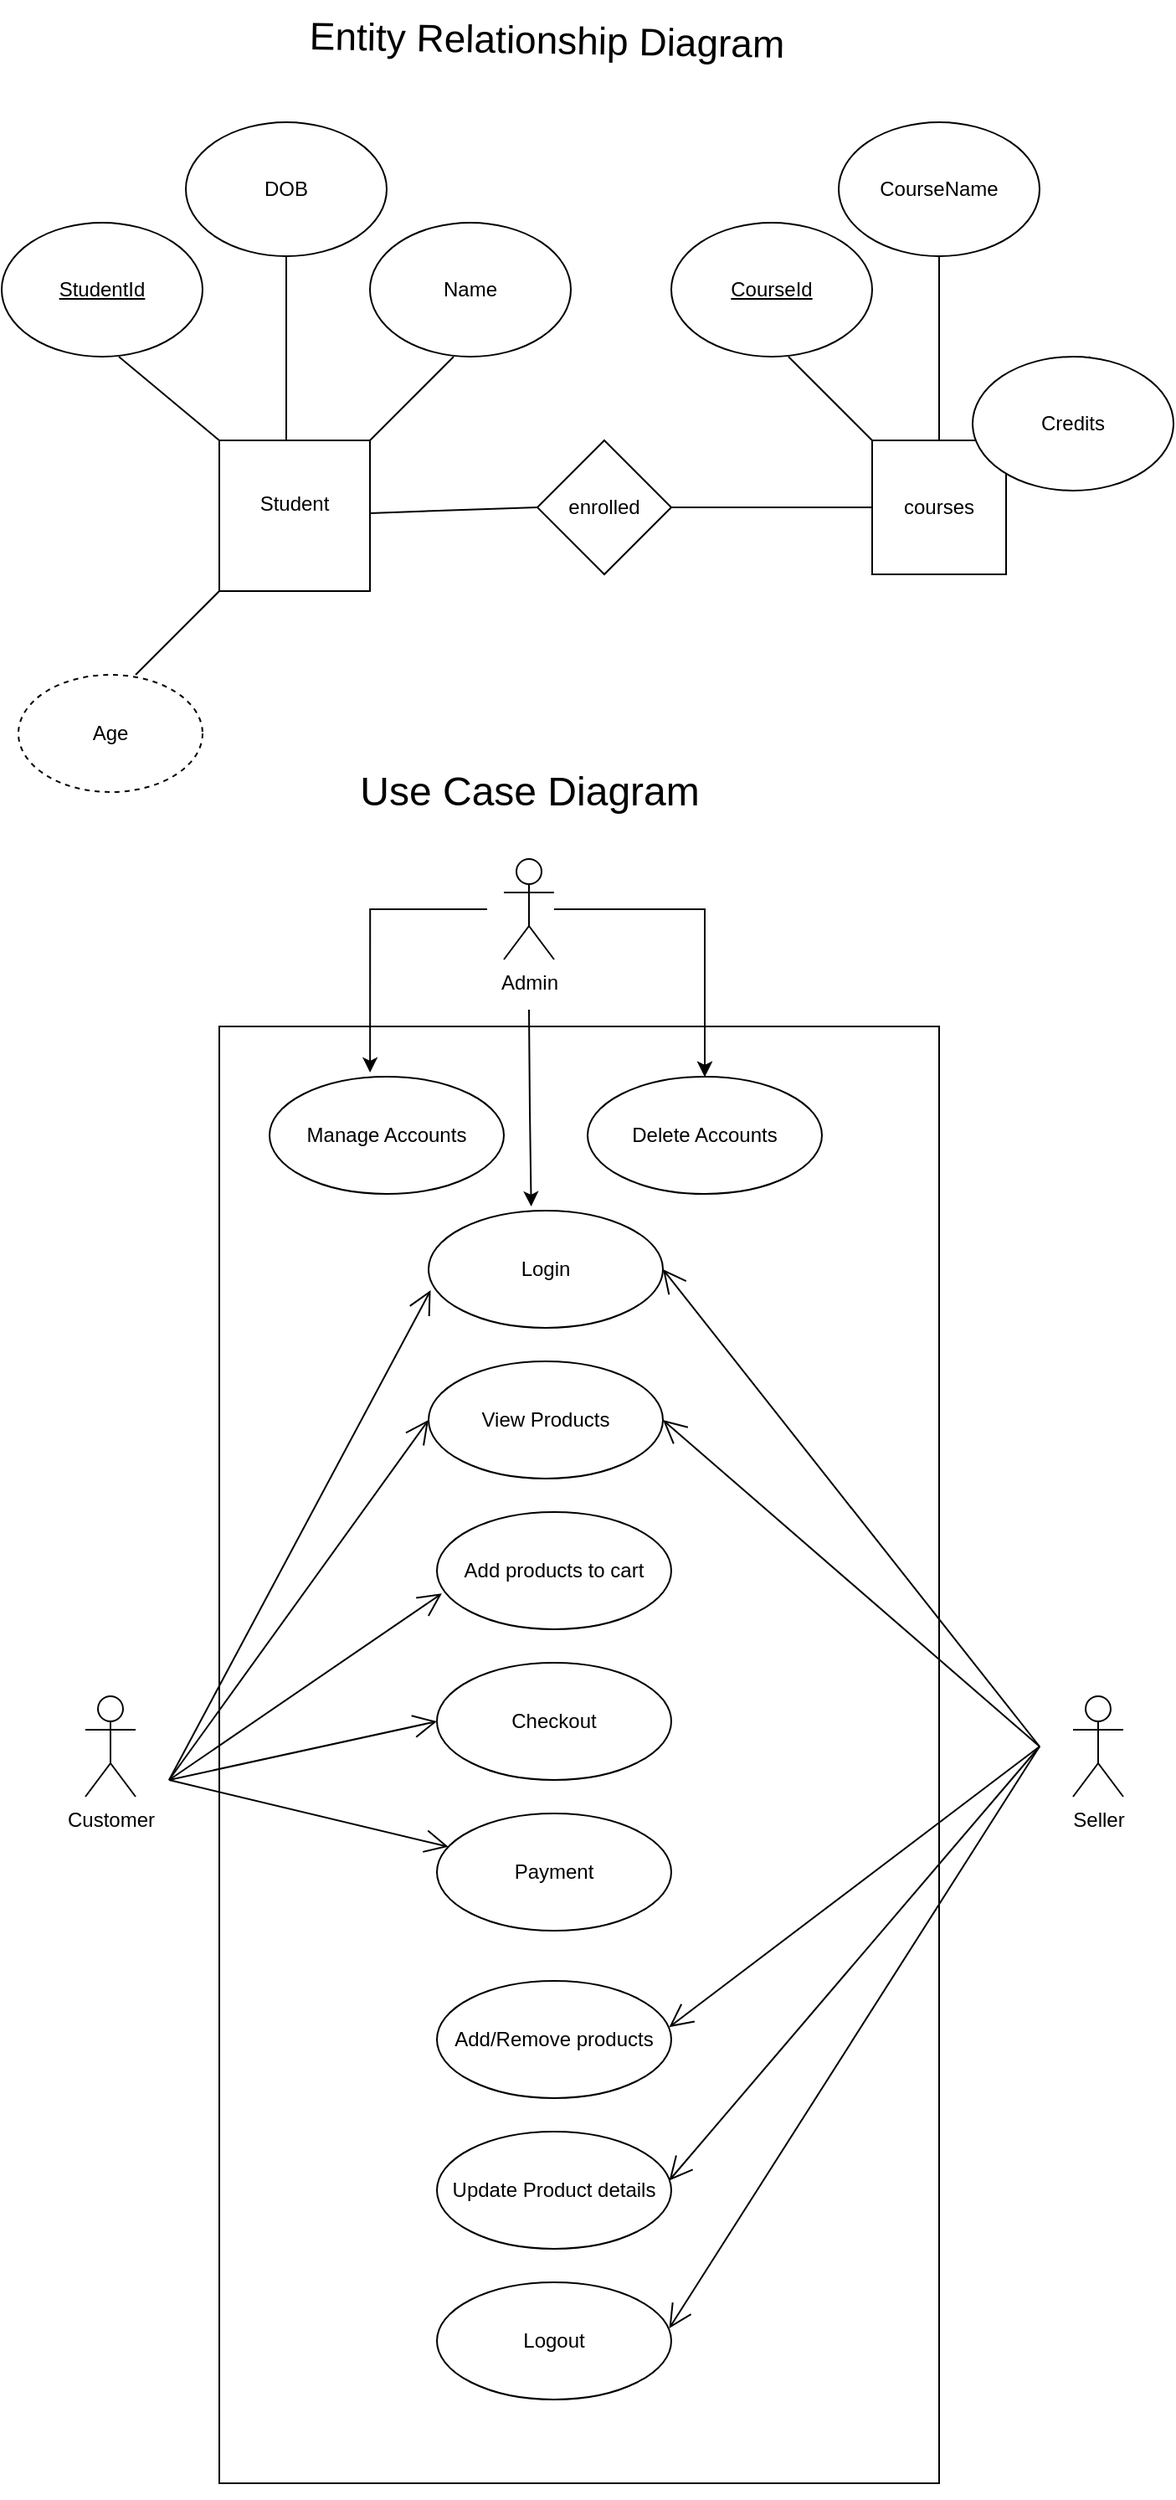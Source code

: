 <mxfile version="24.7.1" type="device">
  <diagram name="Page-1" id="UaXtnu5cEBF_VdnH3w1F">
    <mxGraphModel dx="1173" dy="613" grid="1" gridSize="10" guides="1" tooltips="1" connect="1" arrows="1" fold="1" page="1" pageScale="1" pageWidth="850" pageHeight="1100" background="none" math="0" shadow="0">
      <root>
        <mxCell id="0" />
        <mxCell id="1" parent="0" />
        <mxCell id="z0BZC_xkoxGUHYxz4p3p-3" value="Student&lt;div&gt;&lt;br&gt;&lt;/div&gt;" style="whiteSpace=wrap;html=1;aspect=fixed;" vertex="1" parent="1">
          <mxGeometry x="190" y="300" width="90" height="90" as="geometry" />
        </mxCell>
        <mxCell id="z0BZC_xkoxGUHYxz4p3p-5" value="" style="endArrow=none;html=1;rounded=0;" edge="1" parent="1">
          <mxGeometry width="50" height="50" relative="1" as="geometry">
            <mxPoint x="280" y="300" as="sourcePoint" />
            <mxPoint x="330" y="250" as="targetPoint" />
          </mxGeometry>
        </mxCell>
        <mxCell id="z0BZC_xkoxGUHYxz4p3p-6" value="" style="endArrow=none;html=1;rounded=0;exitX=0;exitY=0;exitDx=0;exitDy=0;" edge="1" parent="1" source="z0BZC_xkoxGUHYxz4p3p-3">
          <mxGeometry width="50" height="50" relative="1" as="geometry">
            <mxPoint x="190" y="290" as="sourcePoint" />
            <mxPoint x="130" y="250" as="targetPoint" />
          </mxGeometry>
        </mxCell>
        <mxCell id="z0BZC_xkoxGUHYxz4p3p-7" value="StudentId" style="ellipse;whiteSpace=wrap;html=1;fontStyle=4;" vertex="1" parent="1">
          <mxGeometry x="60" y="170" width="120" height="80" as="geometry" />
        </mxCell>
        <mxCell id="z0BZC_xkoxGUHYxz4p3p-8" value="Name" style="ellipse;whiteSpace=wrap;html=1;" vertex="1" parent="1">
          <mxGeometry x="280" y="170" width="120" height="80" as="geometry" />
        </mxCell>
        <mxCell id="z0BZC_xkoxGUHYxz4p3p-9" value="" style="endArrow=none;html=1;rounded=0;" edge="1" parent="1" target="z0BZC_xkoxGUHYxz4p3p-10">
          <mxGeometry width="50" height="50" relative="1" as="geometry">
            <mxPoint x="230" y="300" as="sourcePoint" />
            <mxPoint x="230" y="150" as="targetPoint" />
          </mxGeometry>
        </mxCell>
        <mxCell id="z0BZC_xkoxGUHYxz4p3p-10" value="DOB" style="ellipse;whiteSpace=wrap;html=1;" vertex="1" parent="1">
          <mxGeometry x="170" y="110" width="120" height="80" as="geometry" />
        </mxCell>
        <mxCell id="z0BZC_xkoxGUHYxz4p3p-12" value="enrolled" style="rhombus;whiteSpace=wrap;html=1;" vertex="1" parent="1">
          <mxGeometry x="380" y="300" width="80" height="80" as="geometry" />
        </mxCell>
        <mxCell id="z0BZC_xkoxGUHYxz4p3p-13" value="" style="endArrow=none;html=1;rounded=0;entryX=0;entryY=0.5;entryDx=0;entryDy=0;" edge="1" parent="1" source="z0BZC_xkoxGUHYxz4p3p-3" target="z0BZC_xkoxGUHYxz4p3p-12">
          <mxGeometry width="50" height="50" relative="1" as="geometry">
            <mxPoint x="310" y="370" as="sourcePoint" />
            <mxPoint x="360" y="320" as="targetPoint" />
          </mxGeometry>
        </mxCell>
        <mxCell id="z0BZC_xkoxGUHYxz4p3p-14" value="courses" style="whiteSpace=wrap;html=1;aspect=fixed;" vertex="1" parent="1">
          <mxGeometry x="580" y="300" width="80" height="80" as="geometry" />
        </mxCell>
        <mxCell id="z0BZC_xkoxGUHYxz4p3p-15" value="" style="endArrow=none;html=1;rounded=0;entryX=0;entryY=0.5;entryDx=0;entryDy=0;exitX=1;exitY=0.5;exitDx=0;exitDy=0;" edge="1" parent="1" source="z0BZC_xkoxGUHYxz4p3p-12" target="z0BZC_xkoxGUHYxz4p3p-14">
          <mxGeometry width="50" height="50" relative="1" as="geometry">
            <mxPoint x="480" y="360" as="sourcePoint" />
            <mxPoint x="530" y="310" as="targetPoint" />
          </mxGeometry>
        </mxCell>
        <mxCell id="z0BZC_xkoxGUHYxz4p3p-16" value="" style="endArrow=none;html=1;rounded=0;" edge="1" parent="1">
          <mxGeometry width="50" height="50" relative="1" as="geometry">
            <mxPoint x="660" y="300" as="sourcePoint" />
            <mxPoint x="710" y="250" as="targetPoint" />
          </mxGeometry>
        </mxCell>
        <mxCell id="z0BZC_xkoxGUHYxz4p3p-17" value="" style="endArrow=none;html=1;rounded=0;exitX=0;exitY=0;exitDx=0;exitDy=0;" edge="1" parent="1" source="z0BZC_xkoxGUHYxz4p3p-14">
          <mxGeometry width="50" height="50" relative="1" as="geometry">
            <mxPoint x="540" y="280" as="sourcePoint" />
            <mxPoint x="530" y="250" as="targetPoint" />
          </mxGeometry>
        </mxCell>
        <mxCell id="z0BZC_xkoxGUHYxz4p3p-18" value="" style="endArrow=none;html=1;rounded=0;" edge="1" parent="1">
          <mxGeometry width="50" height="50" relative="1" as="geometry">
            <mxPoint x="620" y="300" as="sourcePoint" />
            <mxPoint x="620" y="190" as="targetPoint" />
          </mxGeometry>
        </mxCell>
        <mxCell id="z0BZC_xkoxGUHYxz4p3p-19" value="CourseId" style="ellipse;whiteSpace=wrap;html=1;fontStyle=4;" vertex="1" parent="1">
          <mxGeometry x="460" y="170" width="120" height="80" as="geometry" />
        </mxCell>
        <mxCell id="z0BZC_xkoxGUHYxz4p3p-20" value="CourseName" style="ellipse;whiteSpace=wrap;html=1;" vertex="1" parent="1">
          <mxGeometry x="560" y="110" width="120" height="80" as="geometry" />
        </mxCell>
        <mxCell id="z0BZC_xkoxGUHYxz4p3p-21" value="Credits" style="ellipse;whiteSpace=wrap;html=1;" vertex="1" parent="1">
          <mxGeometry x="640" y="250" width="120" height="80" as="geometry" />
        </mxCell>
        <mxCell id="z0BZC_xkoxGUHYxz4p3p-23" value="" style="endArrow=none;html=1;rounded=0;" edge="1" parent="1">
          <mxGeometry width="50" height="50" relative="1" as="geometry">
            <mxPoint x="140" y="440" as="sourcePoint" />
            <mxPoint x="190" y="390" as="targetPoint" />
          </mxGeometry>
        </mxCell>
        <mxCell id="z0BZC_xkoxGUHYxz4p3p-25" value="Age" style="ellipse;whiteSpace=wrap;html=1;align=center;dashed=1;" vertex="1" parent="1">
          <mxGeometry x="70" y="440" width="110" height="70" as="geometry" />
        </mxCell>
        <mxCell id="z0BZC_xkoxGUHYxz4p3p-28" value="Customer" style="shape=umlActor;verticalLabelPosition=bottom;verticalAlign=top;html=1;" vertex="1" parent="1">
          <mxGeometry x="110" y="1050" width="30" height="60" as="geometry" />
        </mxCell>
        <mxCell id="z0BZC_xkoxGUHYxz4p3p-29" value="" style="html=1;whiteSpace=wrap;" vertex="1" parent="1">
          <mxGeometry x="190" y="650" width="430" height="870" as="geometry" />
        </mxCell>
        <mxCell id="z0BZC_xkoxGUHYxz4p3p-30" value="View Products" style="ellipse;whiteSpace=wrap;html=1;" vertex="1" parent="1">
          <mxGeometry x="315" y="850" width="140" height="70" as="geometry" />
        </mxCell>
        <mxCell id="z0BZC_xkoxGUHYxz4p3p-31" value="Add products to cart" style="ellipse;whiteSpace=wrap;html=1;" vertex="1" parent="1">
          <mxGeometry x="320" y="940" width="140" height="70" as="geometry" />
        </mxCell>
        <mxCell id="z0BZC_xkoxGUHYxz4p3p-32" value="Checkout" style="ellipse;whiteSpace=wrap;html=1;" vertex="1" parent="1">
          <mxGeometry x="320" y="1030" width="140" height="70" as="geometry" />
        </mxCell>
        <mxCell id="z0BZC_xkoxGUHYxz4p3p-34" value="Payment" style="ellipse;whiteSpace=wrap;html=1;" vertex="1" parent="1">
          <mxGeometry x="320" y="1120" width="140" height="70" as="geometry" />
        </mxCell>
        <mxCell id="z0BZC_xkoxGUHYxz4p3p-35" value="Add/Remove products" style="ellipse;whiteSpace=wrap;html=1;" vertex="1" parent="1">
          <mxGeometry x="320" y="1220" width="140" height="70" as="geometry" />
        </mxCell>
        <mxCell id="z0BZC_xkoxGUHYxz4p3p-37" value="Update Product details" style="ellipse;whiteSpace=wrap;html=1;" vertex="1" parent="1">
          <mxGeometry x="320" y="1310" width="140" height="70" as="geometry" />
        </mxCell>
        <mxCell id="z0BZC_xkoxGUHYxz4p3p-38" value="Seller" style="shape=umlActor;verticalLabelPosition=bottom;verticalAlign=top;html=1;" vertex="1" parent="1">
          <mxGeometry x="700" y="1050" width="30" height="60" as="geometry" />
        </mxCell>
        <mxCell id="z0BZC_xkoxGUHYxz4p3p-45" value="" style="endArrow=open;endFill=1;endSize=12;html=1;rounded=0;entryX=0;entryY=0.5;entryDx=0;entryDy=0;" edge="1" parent="1" target="z0BZC_xkoxGUHYxz4p3p-30">
          <mxGeometry width="160" relative="1" as="geometry">
            <mxPoint x="160" y="1100" as="sourcePoint" />
            <mxPoint x="290" y="1030" as="targetPoint" />
          </mxGeometry>
        </mxCell>
        <mxCell id="z0BZC_xkoxGUHYxz4p3p-46" value="" style="endArrow=open;endFill=1;endSize=12;html=1;rounded=0;entryX=0.021;entryY=0.695;entryDx=0;entryDy=0;entryPerimeter=0;" edge="1" parent="1" target="z0BZC_xkoxGUHYxz4p3p-31">
          <mxGeometry width="160" relative="1" as="geometry">
            <mxPoint x="160" y="1100" as="sourcePoint" />
            <mxPoint x="325" y="895" as="targetPoint" />
          </mxGeometry>
        </mxCell>
        <mxCell id="z0BZC_xkoxGUHYxz4p3p-47" value="" style="endArrow=open;endFill=1;endSize=12;html=1;rounded=0;entryX=0;entryY=0.5;entryDx=0;entryDy=0;" edge="1" parent="1" target="z0BZC_xkoxGUHYxz4p3p-32">
          <mxGeometry width="160" relative="1" as="geometry">
            <mxPoint x="160" y="1100" as="sourcePoint" />
            <mxPoint x="333" y="999" as="targetPoint" />
          </mxGeometry>
        </mxCell>
        <mxCell id="z0BZC_xkoxGUHYxz4p3p-48" value="" style="endArrow=open;endFill=1;endSize=12;html=1;rounded=0;" edge="1" parent="1" target="z0BZC_xkoxGUHYxz4p3p-34">
          <mxGeometry width="160" relative="1" as="geometry">
            <mxPoint x="160" y="1100" as="sourcePoint" />
            <mxPoint x="343" y="1009" as="targetPoint" />
          </mxGeometry>
        </mxCell>
        <mxCell id="z0BZC_xkoxGUHYxz4p3p-49" value="" style="endArrow=open;endFill=1;endSize=12;html=1;rounded=0;entryX=1;entryY=0.5;entryDx=0;entryDy=0;" edge="1" parent="1" target="z0BZC_xkoxGUHYxz4p3p-30">
          <mxGeometry width="160" relative="1" as="geometry">
            <mxPoint x="680" y="1080" as="sourcePoint" />
            <mxPoint x="653" y="880" as="targetPoint" />
          </mxGeometry>
        </mxCell>
        <mxCell id="z0BZC_xkoxGUHYxz4p3p-50" value="" style="endArrow=open;endFill=1;endSize=12;html=1;rounded=0;entryX=0.991;entryY=0.394;entryDx=0;entryDy=0;entryPerimeter=0;" edge="1" parent="1" target="z0BZC_xkoxGUHYxz4p3p-35">
          <mxGeometry width="160" relative="1" as="geometry">
            <mxPoint x="680" y="1080" as="sourcePoint" />
            <mxPoint x="485" y="995" as="targetPoint" />
          </mxGeometry>
        </mxCell>
        <mxCell id="z0BZC_xkoxGUHYxz4p3p-51" value="" style="endArrow=open;endFill=1;endSize=12;html=1;rounded=0;entryX=0.991;entryY=0.417;entryDx=0;entryDy=0;entryPerimeter=0;" edge="1" parent="1" target="z0BZC_xkoxGUHYxz4p3p-37">
          <mxGeometry width="160" relative="1" as="geometry">
            <mxPoint x="680" y="1080" as="sourcePoint" />
            <mxPoint x="469" y="1258" as="targetPoint" />
          </mxGeometry>
        </mxCell>
        <mxCell id="z0BZC_xkoxGUHYxz4p3p-54" value="Entity Relationship Diagram&lt;div style=&quot;font-size: 23px;&quot;&gt;&lt;br style=&quot;font-size: 23px;&quot;&gt;&lt;/div&gt;" style="text;html=1;align=center;verticalAlign=middle;resizable=0;points=[];autosize=1;strokeColor=none;fillColor=none;rotation=1;fontSize=23;" vertex="1" parent="1">
          <mxGeometry x="230" y="40" width="310" height="70" as="geometry" />
        </mxCell>
        <mxCell id="z0BZC_xkoxGUHYxz4p3p-55" value="Use Case Diagram" style="text;html=1;align=center;verticalAlign=middle;resizable=0;points=[];autosize=1;strokeColor=none;fillColor=none;fontSize=24;" vertex="1" parent="1">
          <mxGeometry x="260" y="490" width="230" height="40" as="geometry" />
        </mxCell>
        <mxCell id="z0BZC_xkoxGUHYxz4p3p-56" value="Login" style="ellipse;whiteSpace=wrap;html=1;" vertex="1" parent="1">
          <mxGeometry x="315" y="760" width="140" height="70" as="geometry" />
        </mxCell>
        <mxCell id="z0BZC_xkoxGUHYxz4p3p-57" value="" style="endArrow=open;endFill=1;endSize=12;html=1;rounded=0;entryX=0.009;entryY=0.679;entryDx=0;entryDy=0;entryPerimeter=0;" edge="1" parent="1" target="z0BZC_xkoxGUHYxz4p3p-56">
          <mxGeometry width="160" relative="1" as="geometry">
            <mxPoint x="160" y="1100" as="sourcePoint" />
            <mxPoint x="325" y="895" as="targetPoint" />
          </mxGeometry>
        </mxCell>
        <mxCell id="z0BZC_xkoxGUHYxz4p3p-58" value="" style="endArrow=open;endFill=1;endSize=12;html=1;rounded=0;entryX=1;entryY=0.5;entryDx=0;entryDy=0;" edge="1" parent="1" target="z0BZC_xkoxGUHYxz4p3p-56">
          <mxGeometry width="160" relative="1" as="geometry">
            <mxPoint x="680" y="1080" as="sourcePoint" />
            <mxPoint x="465" y="895" as="targetPoint" />
          </mxGeometry>
        </mxCell>
        <mxCell id="z0BZC_xkoxGUHYxz4p3p-59" value="Logout" style="ellipse;whiteSpace=wrap;html=1;" vertex="1" parent="1">
          <mxGeometry x="320" y="1400" width="140" height="70" as="geometry" />
        </mxCell>
        <mxCell id="z0BZC_xkoxGUHYxz4p3p-60" value="" style="endArrow=open;endFill=1;endSize=12;html=1;rounded=0;entryX=0.991;entryY=0.393;entryDx=0;entryDy=0;entryPerimeter=0;" edge="1" parent="1" target="z0BZC_xkoxGUHYxz4p3p-59">
          <mxGeometry width="160" relative="1" as="geometry">
            <mxPoint x="680" y="1080" as="sourcePoint" />
            <mxPoint x="469" y="1349" as="targetPoint" />
          </mxGeometry>
        </mxCell>
        <mxCell id="z0BZC_xkoxGUHYxz4p3p-65" value="" style="edgeStyle=orthogonalEdgeStyle;rounded=0;orthogonalLoop=1;jettySize=auto;html=1;" edge="1" parent="1" source="z0BZC_xkoxGUHYxz4p3p-62" target="z0BZC_xkoxGUHYxz4p3p-64">
          <mxGeometry relative="1" as="geometry" />
        </mxCell>
        <mxCell id="z0BZC_xkoxGUHYxz4p3p-66" style="edgeStyle=orthogonalEdgeStyle;rounded=0;orthogonalLoop=1;jettySize=auto;html=1;entryX=0.429;entryY=-0.036;entryDx=0;entryDy=0;entryPerimeter=0;" edge="1" parent="1" target="z0BZC_xkoxGUHYxz4p3p-63">
          <mxGeometry relative="1" as="geometry">
            <mxPoint x="350" y="580" as="sourcePoint" />
            <mxPoint x="280" y="670" as="targetPoint" />
            <Array as="points">
              <mxPoint x="280" y="580" />
            </Array>
          </mxGeometry>
        </mxCell>
        <mxCell id="z0BZC_xkoxGUHYxz4p3p-67" value="" style="edgeStyle=orthogonalEdgeStyle;rounded=0;orthogonalLoop=1;jettySize=auto;html=1;" edge="1" parent="1" source="z0BZC_xkoxGUHYxz4p3p-62" target="z0BZC_xkoxGUHYxz4p3p-64">
          <mxGeometry relative="1" as="geometry" />
        </mxCell>
        <mxCell id="z0BZC_xkoxGUHYxz4p3p-62" value="Admin&lt;div&gt;&lt;br&gt;&lt;/div&gt;" style="shape=umlActor;verticalLabelPosition=bottom;verticalAlign=top;html=1;" vertex="1" parent="1">
          <mxGeometry x="360" y="550" width="30" height="60" as="geometry" />
        </mxCell>
        <mxCell id="z0BZC_xkoxGUHYxz4p3p-63" value="Manage Accounts" style="ellipse;whiteSpace=wrap;html=1;" vertex="1" parent="1">
          <mxGeometry x="220" y="680" width="140" height="70" as="geometry" />
        </mxCell>
        <mxCell id="z0BZC_xkoxGUHYxz4p3p-64" value="Delete Accounts" style="ellipse;whiteSpace=wrap;html=1;" vertex="1" parent="1">
          <mxGeometry x="410" y="680" width="140" height="70" as="geometry" />
        </mxCell>
        <mxCell id="z0BZC_xkoxGUHYxz4p3p-68" style="edgeStyle=orthogonalEdgeStyle;rounded=0;orthogonalLoop=1;jettySize=auto;html=1;entryX=0.438;entryY=-0.036;entryDx=0;entryDy=0;entryPerimeter=0;" edge="1" parent="1" target="z0BZC_xkoxGUHYxz4p3p-56">
          <mxGeometry relative="1" as="geometry">
            <mxPoint x="375" y="640" as="sourcePoint" />
            <mxPoint x="376" y="758" as="targetPoint" />
          </mxGeometry>
        </mxCell>
        <mxCell id="z0BZC_xkoxGUHYxz4p3p-69" style="edgeStyle=orthogonalEdgeStyle;rounded=0;orthogonalLoop=1;jettySize=auto;html=1;exitX=0.5;exitY=1;exitDx=0;exitDy=0;" edge="1" parent="1" source="z0BZC_xkoxGUHYxz4p3p-29" target="z0BZC_xkoxGUHYxz4p3p-29">
          <mxGeometry relative="1" as="geometry" />
        </mxCell>
      </root>
    </mxGraphModel>
  </diagram>
</mxfile>
